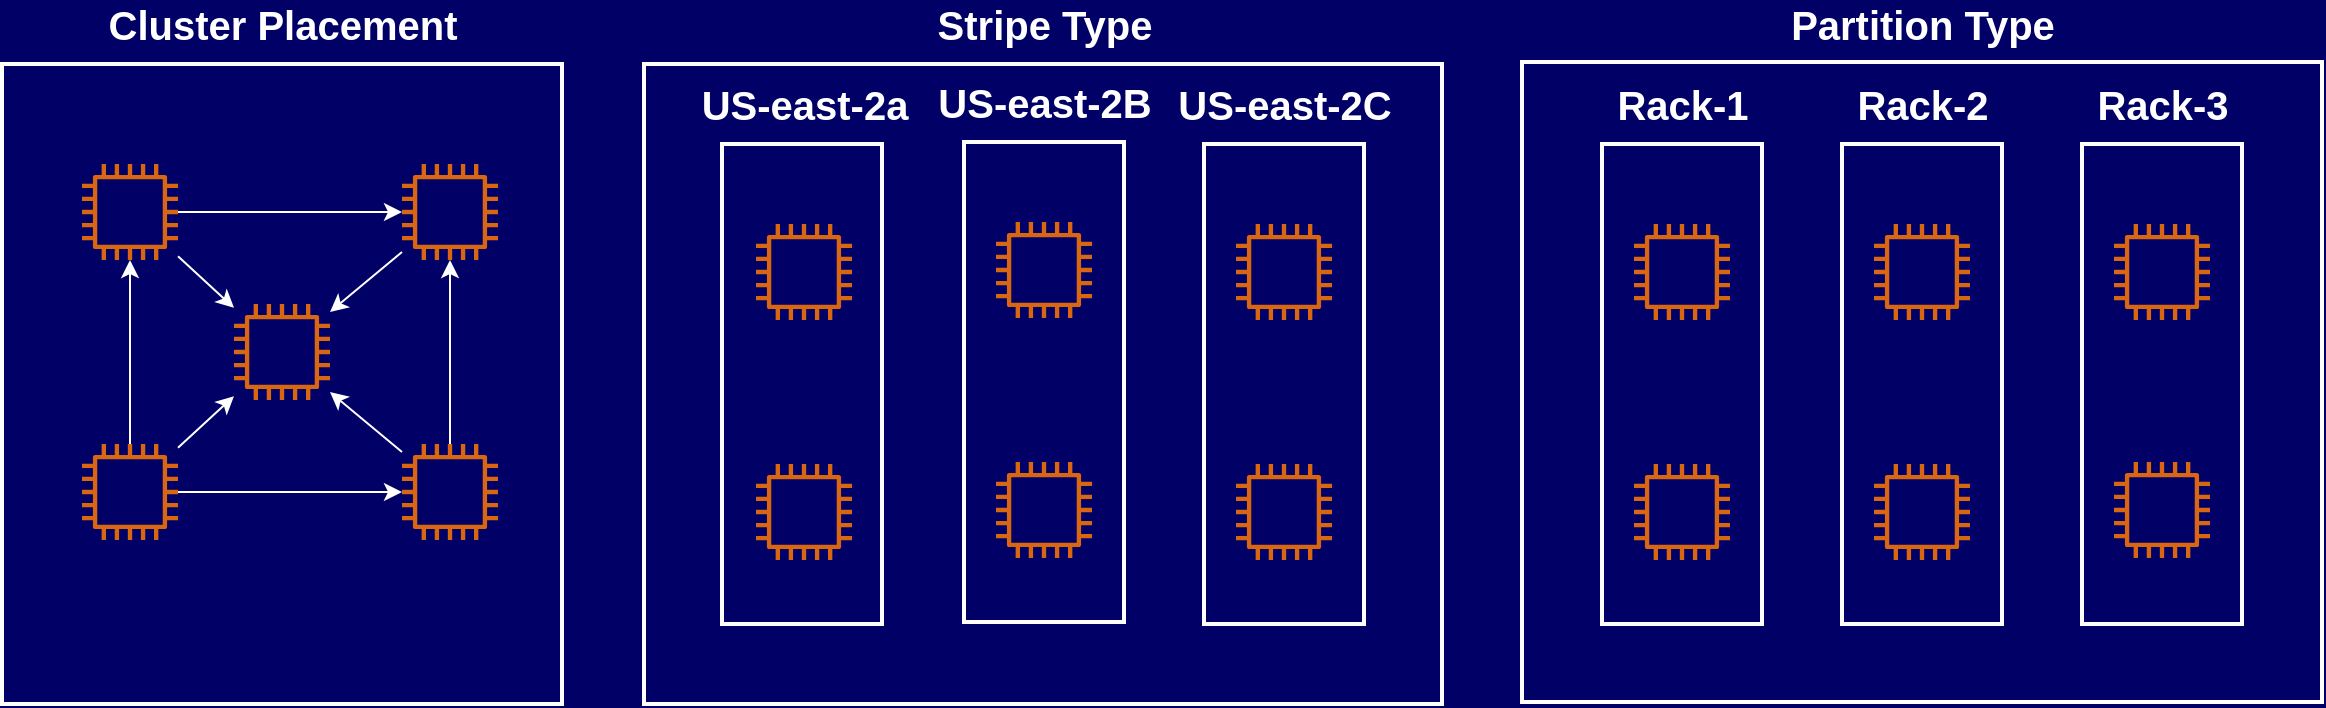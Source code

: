 <mxfile version="13.4.5" type="device"><diagram id="55saXMvpaG05KE8rM2Ks" name="Page-1"><mxGraphModel dx="838" dy="480" grid="1" gridSize="10" guides="1" tooltips="1" connect="1" arrows="1" fold="1" page="1" pageScale="1" pageWidth="1169" pageHeight="827" background="#000066" math="0" shadow="0"><root><mxCell id="0"/><mxCell id="1" parent="0"/><mxCell id="LtJ6OIcDPf5ybcCGiCZC-35" value="" style="rounded=0;whiteSpace=wrap;html=1;fillColor=none;strokeWidth=2;strokeColor=#FFFFFF;" vertex="1" parent="1"><mxGeometry x="481" y="120" width="399" height="320" as="geometry"/></mxCell><mxCell id="LtJ6OIcDPf5ybcCGiCZC-2" value="" style="rounded=0;whiteSpace=wrap;html=1;fillColor=none;strokeWidth=2;strokeColor=#FFFFFF;" vertex="1" parent="1"><mxGeometry x="160" y="120" width="280" height="320" as="geometry"/></mxCell><mxCell id="LtJ6OIcDPf5ybcCGiCZC-8" style="rounded=0;orthogonalLoop=1;jettySize=auto;html=1;strokeColor=#FFFFFF;" edge="1" parent="1" source="LtJ6OIcDPf5ybcCGiCZC-3" target="LtJ6OIcDPf5ybcCGiCZC-7"><mxGeometry relative="1" as="geometry"/></mxCell><mxCell id="LtJ6OIcDPf5ybcCGiCZC-10" style="edgeStyle=none;rounded=0;orthogonalLoop=1;jettySize=auto;html=1;strokeColor=#FFFFFF;" edge="1" parent="1" source="LtJ6OIcDPf5ybcCGiCZC-3" target="LtJ6OIcDPf5ybcCGiCZC-4"><mxGeometry relative="1" as="geometry"/></mxCell><mxCell id="LtJ6OIcDPf5ybcCGiCZC-3" value="" style="outlineConnect=0;fontColor=#232F3E;gradientColor=none;fillColor=#D86613;strokeColor=none;dashed=0;verticalLabelPosition=bottom;verticalAlign=top;align=center;html=1;fontSize=12;fontStyle=0;aspect=fixed;pointerEvents=1;shape=mxgraph.aws4.instance2;" vertex="1" parent="1"><mxGeometry x="200" y="170" width="48" height="48" as="geometry"/></mxCell><mxCell id="LtJ6OIcDPf5ybcCGiCZC-9" style="edgeStyle=none;rounded=0;orthogonalLoop=1;jettySize=auto;html=1;strokeColor=#FFFFFF;" edge="1" parent="1" source="LtJ6OIcDPf5ybcCGiCZC-4" target="LtJ6OIcDPf5ybcCGiCZC-7"><mxGeometry relative="1" as="geometry"/></mxCell><mxCell id="LtJ6OIcDPf5ybcCGiCZC-4" value="" style="outlineConnect=0;fontColor=#232F3E;gradientColor=none;fillColor=#D86613;strokeColor=none;dashed=0;verticalLabelPosition=bottom;verticalAlign=top;align=center;html=1;fontSize=12;fontStyle=0;aspect=fixed;pointerEvents=1;shape=mxgraph.aws4.instance2;" vertex="1" parent="1"><mxGeometry x="360" y="170" width="48" height="48" as="geometry"/></mxCell><mxCell id="LtJ6OIcDPf5ybcCGiCZC-11" style="edgeStyle=none;rounded=0;orthogonalLoop=1;jettySize=auto;html=1;strokeColor=#FFFFFF;" edge="1" parent="1" source="LtJ6OIcDPf5ybcCGiCZC-5" target="LtJ6OIcDPf5ybcCGiCZC-3"><mxGeometry relative="1" as="geometry"/></mxCell><mxCell id="LtJ6OIcDPf5ybcCGiCZC-12" style="edgeStyle=none;rounded=0;orthogonalLoop=1;jettySize=auto;html=1;strokeColor=#FFFFFF;" edge="1" parent="1" source="LtJ6OIcDPf5ybcCGiCZC-5" target="LtJ6OIcDPf5ybcCGiCZC-6"><mxGeometry relative="1" as="geometry"/></mxCell><mxCell id="LtJ6OIcDPf5ybcCGiCZC-15" style="edgeStyle=none;rounded=0;orthogonalLoop=1;jettySize=auto;html=1;strokeColor=#FFFFFF;" edge="1" parent="1" source="LtJ6OIcDPf5ybcCGiCZC-5" target="LtJ6OIcDPf5ybcCGiCZC-7"><mxGeometry relative="1" as="geometry"/></mxCell><mxCell id="LtJ6OIcDPf5ybcCGiCZC-5" value="" style="outlineConnect=0;fontColor=#232F3E;gradientColor=none;fillColor=#D86613;strokeColor=none;dashed=0;verticalLabelPosition=bottom;verticalAlign=top;align=center;html=1;fontSize=12;fontStyle=0;aspect=fixed;pointerEvents=1;shape=mxgraph.aws4.instance2;" vertex="1" parent="1"><mxGeometry x="200" y="310" width="48" height="48" as="geometry"/></mxCell><mxCell id="LtJ6OIcDPf5ybcCGiCZC-13" style="edgeStyle=none;rounded=0;orthogonalLoop=1;jettySize=auto;html=1;strokeColor=#FFFFFF;" edge="1" parent="1" source="LtJ6OIcDPf5ybcCGiCZC-6" target="LtJ6OIcDPf5ybcCGiCZC-4"><mxGeometry relative="1" as="geometry"/></mxCell><mxCell id="LtJ6OIcDPf5ybcCGiCZC-14" style="edgeStyle=none;rounded=0;orthogonalLoop=1;jettySize=auto;html=1;strokeColor=#FFFFFF;" edge="1" parent="1" source="LtJ6OIcDPf5ybcCGiCZC-6" target="LtJ6OIcDPf5ybcCGiCZC-7"><mxGeometry relative="1" as="geometry"/></mxCell><mxCell id="LtJ6OIcDPf5ybcCGiCZC-6" value="" style="outlineConnect=0;fontColor=#232F3E;gradientColor=none;fillColor=#D86613;strokeColor=none;dashed=0;verticalLabelPosition=bottom;verticalAlign=top;align=center;html=1;fontSize=12;fontStyle=0;aspect=fixed;pointerEvents=1;shape=mxgraph.aws4.instance2;" vertex="1" parent="1"><mxGeometry x="360" y="310" width="48" height="48" as="geometry"/></mxCell><mxCell id="LtJ6OIcDPf5ybcCGiCZC-7" value="" style="outlineConnect=0;fontColor=#232F3E;gradientColor=none;fillColor=#D86613;strokeColor=none;dashed=0;verticalLabelPosition=bottom;verticalAlign=top;align=center;html=1;fontSize=12;fontStyle=0;aspect=fixed;pointerEvents=1;shape=mxgraph.aws4.instance2;" vertex="1" parent="1"><mxGeometry x="276" y="240" width="48" height="48" as="geometry"/></mxCell><mxCell id="LtJ6OIcDPf5ybcCGiCZC-16" value="&lt;font color=&quot;#ffffff&quot; size=&quot;1&quot;&gt;&lt;b style=&quot;font-size: 20px&quot;&gt;Cluster Placement&lt;/b&gt;&lt;/font&gt;" style="text;html=1;resizable=0;autosize=1;align=center;verticalAlign=middle;points=[];fillColor=none;strokeColor=none;rounded=0;" vertex="1" parent="1"><mxGeometry x="205" y="90" width="190" height="20" as="geometry"/></mxCell><mxCell id="LtJ6OIcDPf5ybcCGiCZC-17" value="" style="rounded=0;whiteSpace=wrap;html=1;fillColor=none;strokeWidth=2;strokeColor=#FFFFFF;" vertex="1" parent="1"><mxGeometry x="520" y="160" width="80" height="240" as="geometry"/></mxCell><mxCell id="LtJ6OIcDPf5ybcCGiCZC-18" value="" style="rounded=0;whiteSpace=wrap;html=1;fillColor=none;strokeWidth=2;strokeColor=#FFFFFF;" vertex="1" parent="1"><mxGeometry x="641" y="159" width="80" height="240" as="geometry"/></mxCell><mxCell id="LtJ6OIcDPf5ybcCGiCZC-19" value="" style="rounded=0;whiteSpace=wrap;html=1;fillColor=none;strokeWidth=2;strokeColor=#FFFFFF;" vertex="1" parent="1"><mxGeometry x="761" y="160" width="80" height="240" as="geometry"/></mxCell><mxCell id="LtJ6OIcDPf5ybcCGiCZC-20" value="" style="outlineConnect=0;fontColor=#232F3E;gradientColor=none;fillColor=#D86613;strokeColor=none;dashed=0;verticalLabelPosition=bottom;verticalAlign=top;align=center;html=1;fontSize=12;fontStyle=0;aspect=fixed;pointerEvents=1;shape=mxgraph.aws4.instance2;" vertex="1" parent="1"><mxGeometry x="537" y="200" width="48" height="48" as="geometry"/></mxCell><mxCell id="LtJ6OIcDPf5ybcCGiCZC-22" value="" style="outlineConnect=0;fontColor=#232F3E;gradientColor=none;fillColor=#D86613;strokeColor=none;dashed=0;verticalLabelPosition=bottom;verticalAlign=top;align=center;html=1;fontSize=12;fontStyle=0;aspect=fixed;pointerEvents=1;shape=mxgraph.aws4.instance2;" vertex="1" parent="1"><mxGeometry x="537" y="320" width="48" height="48" as="geometry"/></mxCell><mxCell id="LtJ6OIcDPf5ybcCGiCZC-23" value="" style="outlineConnect=0;fontColor=#232F3E;gradientColor=none;fillColor=#D86613;strokeColor=none;dashed=0;verticalLabelPosition=bottom;verticalAlign=top;align=center;html=1;fontSize=12;fontStyle=0;aspect=fixed;pointerEvents=1;shape=mxgraph.aws4.instance2;" vertex="1" parent="1"><mxGeometry x="657" y="199" width="48" height="48" as="geometry"/></mxCell><mxCell id="LtJ6OIcDPf5ybcCGiCZC-24" value="" style="outlineConnect=0;fontColor=#232F3E;gradientColor=none;fillColor=#D86613;strokeColor=none;dashed=0;verticalLabelPosition=bottom;verticalAlign=top;align=center;html=1;fontSize=12;fontStyle=0;aspect=fixed;pointerEvents=1;shape=mxgraph.aws4.instance2;" vertex="1" parent="1"><mxGeometry x="657" y="319" width="48" height="48" as="geometry"/></mxCell><mxCell id="LtJ6OIcDPf5ybcCGiCZC-25" value="" style="outlineConnect=0;fontColor=#232F3E;gradientColor=none;fillColor=#D86613;strokeColor=none;dashed=0;verticalLabelPosition=bottom;verticalAlign=top;align=center;html=1;fontSize=12;fontStyle=0;aspect=fixed;pointerEvents=1;shape=mxgraph.aws4.instance2;" vertex="1" parent="1"><mxGeometry x="777" y="200" width="48" height="48" as="geometry"/></mxCell><mxCell id="LtJ6OIcDPf5ybcCGiCZC-26" value="" style="outlineConnect=0;fontColor=#232F3E;gradientColor=none;fillColor=#D86613;strokeColor=none;dashed=0;verticalLabelPosition=bottom;verticalAlign=top;align=center;html=1;fontSize=12;fontStyle=0;aspect=fixed;pointerEvents=1;shape=mxgraph.aws4.instance2;" vertex="1" parent="1"><mxGeometry x="777" y="320" width="48" height="48" as="geometry"/></mxCell><mxCell id="LtJ6OIcDPf5ybcCGiCZC-29" value="&lt;font color=&quot;#ffffff&quot;&gt;&lt;span style=&quot;font-size: 20px&quot;&gt;&lt;b&gt;US-east-2a&lt;/b&gt;&lt;/span&gt;&lt;/font&gt;" style="text;html=1;resizable=0;autosize=1;align=center;verticalAlign=middle;points=[];fillColor=none;strokeColor=none;rounded=0;" vertex="1" parent="1"><mxGeometry x="501" y="130" width="120" height="20" as="geometry"/></mxCell><mxCell id="LtJ6OIcDPf5ybcCGiCZC-30" value="&lt;font color=&quot;#ffffff&quot;&gt;&lt;span style=&quot;font-size: 20px&quot;&gt;&lt;b&gt;US-east-2B&lt;/b&gt;&lt;/span&gt;&lt;/font&gt;" style="text;html=1;resizable=0;autosize=1;align=center;verticalAlign=middle;points=[];fillColor=none;strokeColor=none;rounded=0;" vertex="1" parent="1"><mxGeometry x="621" y="129" width="120" height="20" as="geometry"/></mxCell><mxCell id="LtJ6OIcDPf5ybcCGiCZC-31" value="&lt;font color=&quot;#ffffff&quot;&gt;&lt;span style=&quot;font-size: 20px&quot;&gt;&lt;b&gt;US-east-2C&lt;/b&gt;&lt;/span&gt;&lt;/font&gt;" style="text;html=1;resizable=0;autosize=1;align=center;verticalAlign=middle;points=[];fillColor=none;strokeColor=none;rounded=0;" vertex="1" parent="1"><mxGeometry x="741" y="130" width="120" height="20" as="geometry"/></mxCell><mxCell id="LtJ6OIcDPf5ybcCGiCZC-32" value="&lt;font color=&quot;#ffffff&quot;&gt;&lt;span style=&quot;font-size: 20px&quot;&gt;&lt;b&gt;Stripe Type&lt;/b&gt;&lt;/span&gt;&lt;/font&gt;" style="text;html=1;resizable=0;autosize=1;align=center;verticalAlign=middle;points=[];fillColor=none;strokeColor=none;rounded=0;" vertex="1" parent="1"><mxGeometry x="620.5" y="90" width="120" height="20" as="geometry"/></mxCell><mxCell id="LtJ6OIcDPf5ybcCGiCZC-36" value="" style="rounded=0;whiteSpace=wrap;html=1;fillColor=none;strokeWidth=2;strokeColor=#FFFFFF;" vertex="1" parent="1"><mxGeometry x="920" y="119" width="400" height="320" as="geometry"/></mxCell><mxCell id="LtJ6OIcDPf5ybcCGiCZC-37" value="&lt;font color=&quot;#ffffff&quot;&gt;&lt;span style=&quot;font-size: 20px&quot;&gt;&lt;b&gt;Partition Type&lt;/b&gt;&lt;/span&gt;&lt;/font&gt;" style="text;html=1;resizable=0;autosize=1;align=center;verticalAlign=middle;points=[];fillColor=none;strokeColor=none;rounded=0;" vertex="1" parent="1"><mxGeometry x="1045" y="90" width="150" height="20" as="geometry"/></mxCell><mxCell id="LtJ6OIcDPf5ybcCGiCZC-38" value="" style="rounded=0;whiteSpace=wrap;html=1;fillColor=none;strokeWidth=2;strokeColor=#FFFFFF;" vertex="1" parent="1"><mxGeometry x="960" y="160" width="80" height="240" as="geometry"/></mxCell><mxCell id="LtJ6OIcDPf5ybcCGiCZC-39" value="" style="rounded=0;whiteSpace=wrap;html=1;fillColor=none;strokeWidth=2;strokeColor=#FFFFFF;" vertex="1" parent="1"><mxGeometry x="1080" y="160" width="80" height="240" as="geometry"/></mxCell><mxCell id="LtJ6OIcDPf5ybcCGiCZC-40" value="" style="rounded=0;whiteSpace=wrap;html=1;fillColor=none;strokeWidth=2;strokeColor=#FFFFFF;" vertex="1" parent="1"><mxGeometry x="1200" y="160" width="80" height="240" as="geometry"/></mxCell><mxCell id="LtJ6OIcDPf5ybcCGiCZC-41" value="" style="outlineConnect=0;fontColor=#232F3E;gradientColor=none;fillColor=#D86613;strokeColor=none;dashed=0;verticalLabelPosition=bottom;verticalAlign=top;align=center;html=1;fontSize=12;fontStyle=0;aspect=fixed;pointerEvents=1;shape=mxgraph.aws4.instance2;" vertex="1" parent="1"><mxGeometry x="976" y="200" width="48" height="48" as="geometry"/></mxCell><mxCell id="LtJ6OIcDPf5ybcCGiCZC-42" value="" style="outlineConnect=0;fontColor=#232F3E;gradientColor=none;fillColor=#D86613;strokeColor=none;dashed=0;verticalLabelPosition=bottom;verticalAlign=top;align=center;html=1;fontSize=12;fontStyle=0;aspect=fixed;pointerEvents=1;shape=mxgraph.aws4.instance2;" vertex="1" parent="1"><mxGeometry x="976" y="320" width="48" height="48" as="geometry"/></mxCell><mxCell id="LtJ6OIcDPf5ybcCGiCZC-43" value="" style="outlineConnect=0;fontColor=#232F3E;gradientColor=none;fillColor=#D86613;strokeColor=none;dashed=0;verticalLabelPosition=bottom;verticalAlign=top;align=center;html=1;fontSize=12;fontStyle=0;aspect=fixed;pointerEvents=1;shape=mxgraph.aws4.instance2;" vertex="1" parent="1"><mxGeometry x="1096" y="200" width="48" height="48" as="geometry"/></mxCell><mxCell id="LtJ6OIcDPf5ybcCGiCZC-44" value="" style="outlineConnect=0;fontColor=#232F3E;gradientColor=none;fillColor=#D86613;strokeColor=none;dashed=0;verticalLabelPosition=bottom;verticalAlign=top;align=center;html=1;fontSize=12;fontStyle=0;aspect=fixed;pointerEvents=1;shape=mxgraph.aws4.instance2;" vertex="1" parent="1"><mxGeometry x="1096" y="320" width="48" height="48" as="geometry"/></mxCell><mxCell id="LtJ6OIcDPf5ybcCGiCZC-45" value="" style="outlineConnect=0;fontColor=#232F3E;gradientColor=none;fillColor=#D86613;strokeColor=none;dashed=0;verticalLabelPosition=bottom;verticalAlign=top;align=center;html=1;fontSize=12;fontStyle=0;aspect=fixed;pointerEvents=1;shape=mxgraph.aws4.instance2;" vertex="1" parent="1"><mxGeometry x="1216" y="200" width="48" height="48" as="geometry"/></mxCell><mxCell id="LtJ6OIcDPf5ybcCGiCZC-46" value="" style="outlineConnect=0;fontColor=#232F3E;gradientColor=none;fillColor=#D86613;strokeColor=none;dashed=0;verticalLabelPosition=bottom;verticalAlign=top;align=center;html=1;fontSize=12;fontStyle=0;aspect=fixed;pointerEvents=1;shape=mxgraph.aws4.instance2;" vertex="1" parent="1"><mxGeometry x="1216" y="319" width="48" height="48" as="geometry"/></mxCell><mxCell id="LtJ6OIcDPf5ybcCGiCZC-47" value="&lt;font color=&quot;#ffffff&quot;&gt;&lt;span style=&quot;font-size: 20px&quot;&gt;&lt;b&gt;Rack-1&lt;/b&gt;&lt;/span&gt;&lt;/font&gt;" style="text;html=1;resizable=0;autosize=1;align=center;verticalAlign=middle;points=[];fillColor=none;strokeColor=none;rounded=0;" vertex="1" parent="1"><mxGeometry x="960" y="130" width="80" height="20" as="geometry"/></mxCell><mxCell id="LtJ6OIcDPf5ybcCGiCZC-49" value="&lt;font color=&quot;#ffffff&quot;&gt;&lt;span style=&quot;font-size: 20px&quot;&gt;&lt;b&gt;Rack-2&lt;/b&gt;&lt;/span&gt;&lt;/font&gt;" style="text;html=1;resizable=0;autosize=1;align=center;verticalAlign=middle;points=[];fillColor=none;strokeColor=none;rounded=0;" vertex="1" parent="1"><mxGeometry x="1080" y="130" width="80" height="20" as="geometry"/></mxCell><mxCell id="LtJ6OIcDPf5ybcCGiCZC-50" value="&lt;font color=&quot;#ffffff&quot;&gt;&lt;span style=&quot;font-size: 20px&quot;&gt;&lt;b&gt;Rack-3&lt;/b&gt;&lt;/span&gt;&lt;/font&gt;" style="text;html=1;resizable=0;autosize=1;align=center;verticalAlign=middle;points=[];fillColor=none;strokeColor=none;rounded=0;" vertex="1" parent="1"><mxGeometry x="1200" y="130" width="80" height="20" as="geometry"/></mxCell></root></mxGraphModel></diagram></mxfile>